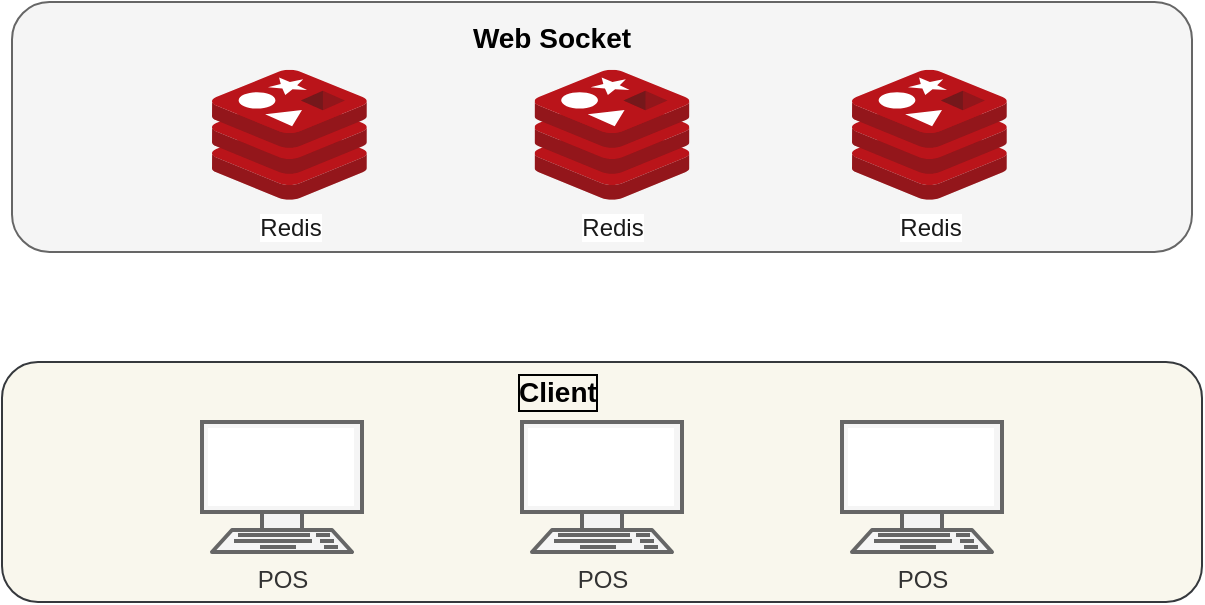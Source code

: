 <mxfile version="20.5.3" type="github"><diagram id="V88cLBYXny2uTj7bvYnx" name="Page-1"><mxGraphModel dx="872" dy="511" grid="1" gridSize="10" guides="1" tooltips="1" connect="1" arrows="1" fold="1" page="1" pageScale="1" pageWidth="827" pageHeight="1169" math="0" shadow="0"><root><mxCell id="0"/><mxCell id="1" parent="0"/><mxCell id="3O1Ug9BHx4P57wt1Cydo-20" value="" style="rounded=1;whiteSpace=wrap;html=1;glass=0;shadow=0;fillColor=#f9f7ed;strokeColor=#36393d;direction=south;" vertex="1" parent="1"><mxGeometry x="125" y="190" width="600" height="120" as="geometry"/></mxCell><mxCell id="3O1Ug9BHx4P57wt1Cydo-24" value="&lt;b style=&quot;font-size: 14px;&quot;&gt;Client&lt;/b&gt;" style="text;html=1;strokeColor=none;fillColor=none;align=center;verticalAlign=middle;whiteSpace=wrap;rounded=1;fontSize=14;labelBorderColor=default;" vertex="1" parent="1"><mxGeometry x="374.875" y="190" width="55.733" height="30" as="geometry"/></mxCell><mxCell id="3O1Ug9BHx4P57wt1Cydo-30" value="POS" style="fontColor=#333333;verticalAlign=top;verticalLabelPosition=bottom;labelPosition=center;align=center;html=1;outlineConnect=0;fillColor=#f5f5f5;strokeColor=#666666;gradientDirection=north;strokeWidth=2;shape=mxgraph.networks.terminal;" vertex="1" parent="1"><mxGeometry x="225" y="220" width="80" height="65" as="geometry"/></mxCell><mxCell id="3O1Ug9BHx4P57wt1Cydo-31" value="POS" style="fontColor=#333333;verticalAlign=top;verticalLabelPosition=bottom;labelPosition=center;align=center;html=1;outlineConnect=0;fillColor=#f5f5f5;strokeColor=#666666;gradientDirection=north;strokeWidth=2;shape=mxgraph.networks.terminal;" vertex="1" parent="1"><mxGeometry x="385" y="220" width="80" height="65" as="geometry"/></mxCell><mxCell id="3O1Ug9BHx4P57wt1Cydo-33" value="POS" style="fontColor=#333333;verticalAlign=top;verticalLabelPosition=bottom;labelPosition=center;align=center;html=1;outlineConnect=0;fillColor=#f5f5f5;strokeColor=#666666;gradientDirection=north;strokeWidth=2;shape=mxgraph.networks.terminal;" vertex="1" parent="1"><mxGeometry x="545" y="220" width="80" height="65" as="geometry"/></mxCell><mxCell id="3O1Ug9BHx4P57wt1Cydo-35" value="" style="group;shadow=0;rounded=1;labelBackgroundColor=none;labelBorderColor=none;dashed=1;dashPattern=1 2;" vertex="1" connectable="0" parent="1"><mxGeometry x="130" y="10" width="590" height="125" as="geometry"/></mxCell><mxCell id="3O1Ug9BHx4P57wt1Cydo-36" value="" style="rounded=1;whiteSpace=wrap;html=1;fillColor=#f5f5f5;strokeColor=#666666;fontColor=#333333;" vertex="1" parent="3O1Ug9BHx4P57wt1Cydo-35"><mxGeometry width="590" height="125.0" as="geometry"/></mxCell><mxCell id="3O1Ug9BHx4P57wt1Cydo-37" value="&lt;font color=&quot;#1a1a1a&quot;&gt;Redis&lt;/font&gt;" style="aspect=fixed;html=1;points=[];align=center;image;fontSize=12;image=img/lib/mscae/Cache_Redis_Product.svg;fontColor=#FFFFFF;rounded=1;" vertex="1" parent="3O1Ug9BHx4P57wt1Cydo-35"><mxGeometry x="100.002" y="33.844" width="77.413" height="65.022" as="geometry"/></mxCell><mxCell id="3O1Ug9BHx4P57wt1Cydo-38" value="&lt;font color=&quot;#1a1a1a&quot;&gt;Redis&lt;/font&gt;" style="aspect=fixed;html=1;points=[];align=center;image;fontSize=12;image=img/lib/mscae/Cache_Redis_Product.svg;fontColor=#FFFFFF;rounded=1;" vertex="1" parent="3O1Ug9BHx4P57wt1Cydo-35"><mxGeometry x="261.292" y="33.844" width="77.413" height="65.022" as="geometry"/></mxCell><mxCell id="3O1Ug9BHx4P57wt1Cydo-39" value="&lt;font color=&quot;#1a1a1a&quot;&gt;Redis&lt;/font&gt;" style="aspect=fixed;html=1;points=[];align=center;image;fontSize=12;image=img/lib/mscae/Cache_Redis_Product.svg;fontColor=#FFFFFF;rounded=1;" vertex="1" parent="3O1Ug9BHx4P57wt1Cydo-35"><mxGeometry x="420.002" y="33.844" width="77.413" height="65.022" as="geometry"/></mxCell><mxCell id="3O1Ug9BHx4P57wt1Cydo-40" value="&lt;b&gt;&lt;font style=&quot;font-size: 14px;&quot;&gt;Web Socket&lt;/font&gt;&lt;/b&gt;" style="text;html=1;strokeColor=none;fillColor=none;align=center;verticalAlign=middle;whiteSpace=wrap;rounded=1;" vertex="1" parent="3O1Ug9BHx4P57wt1Cydo-35"><mxGeometry x="220" y="2.593" width="100" height="31.25" as="geometry"/></mxCell></root></mxGraphModel></diagram></mxfile>